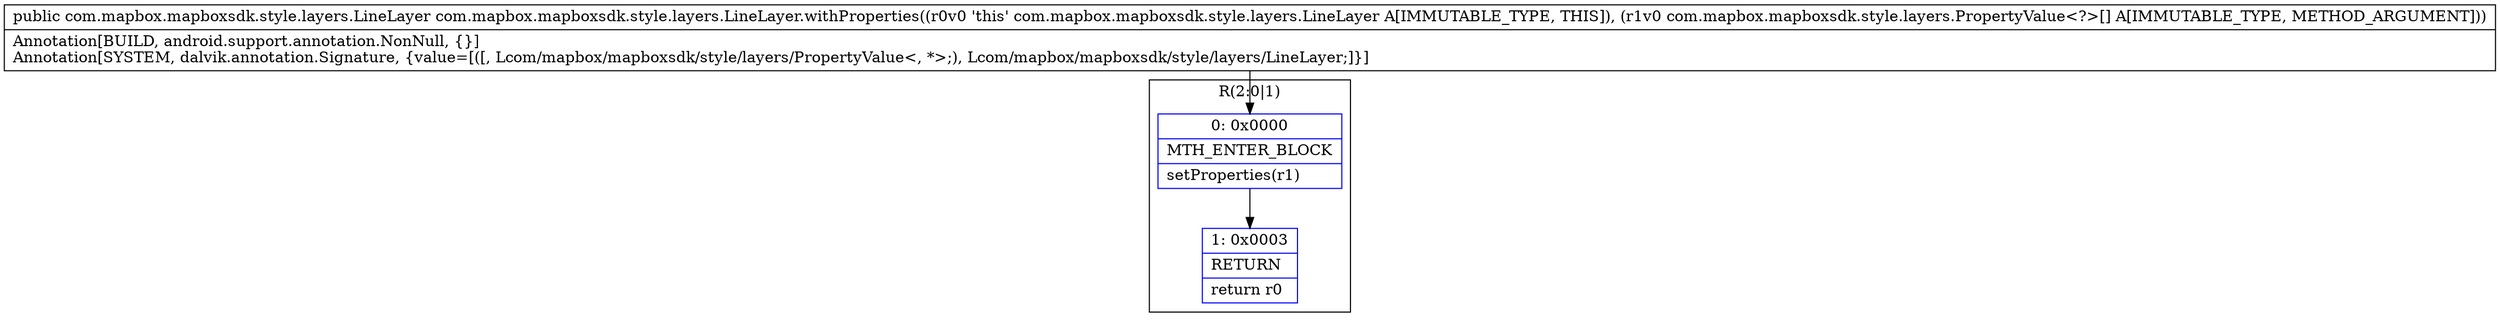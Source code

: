 digraph "CFG forcom.mapbox.mapboxsdk.style.layers.LineLayer.withProperties([Lcom\/mapbox\/mapboxsdk\/style\/layers\/PropertyValue;)Lcom\/mapbox\/mapboxsdk\/style\/layers\/LineLayer;" {
subgraph cluster_Region_2132360049 {
label = "R(2:0|1)";
node [shape=record,color=blue];
Node_0 [shape=record,label="{0\:\ 0x0000|MTH_ENTER_BLOCK\l|setProperties(r1)\l}"];
Node_1 [shape=record,label="{1\:\ 0x0003|RETURN\l|return r0\l}"];
}
MethodNode[shape=record,label="{public com.mapbox.mapboxsdk.style.layers.LineLayer com.mapbox.mapboxsdk.style.layers.LineLayer.withProperties((r0v0 'this' com.mapbox.mapboxsdk.style.layers.LineLayer A[IMMUTABLE_TYPE, THIS]), (r1v0 com.mapbox.mapboxsdk.style.layers.PropertyValue\<?\>[] A[IMMUTABLE_TYPE, METHOD_ARGUMENT]))  | Annotation[BUILD, android.support.annotation.NonNull, \{\}]\lAnnotation[SYSTEM, dalvik.annotation.Signature, \{value=[([, Lcom\/mapbox\/mapboxsdk\/style\/layers\/PropertyValue\<, *\>;), Lcom\/mapbox\/mapboxsdk\/style\/layers\/LineLayer;]\}]\l}"];
MethodNode -> Node_0;
Node_0 -> Node_1;
}

